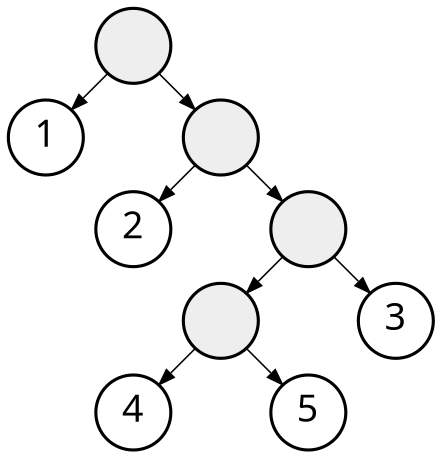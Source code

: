 digraph {
	nodesep=.66
	ranksep=0
	edge [penwidth=.75,arrowsize=.75]
	node [shape=circle;style=filled;fillcolor="#ffffff",fontname="Source Code Pro",penwidth=1.5;width=0.5;margin=0,fontsize=18];

	1 2

	subgraph {
		node [fillcolor="#eeeeee",label=""];
		g1 -> g2 -> g3 -> g4
	}

	g1 -> 1
	g2 -> 2
	g3 -> 3
	g4 -> {4 5}
}
